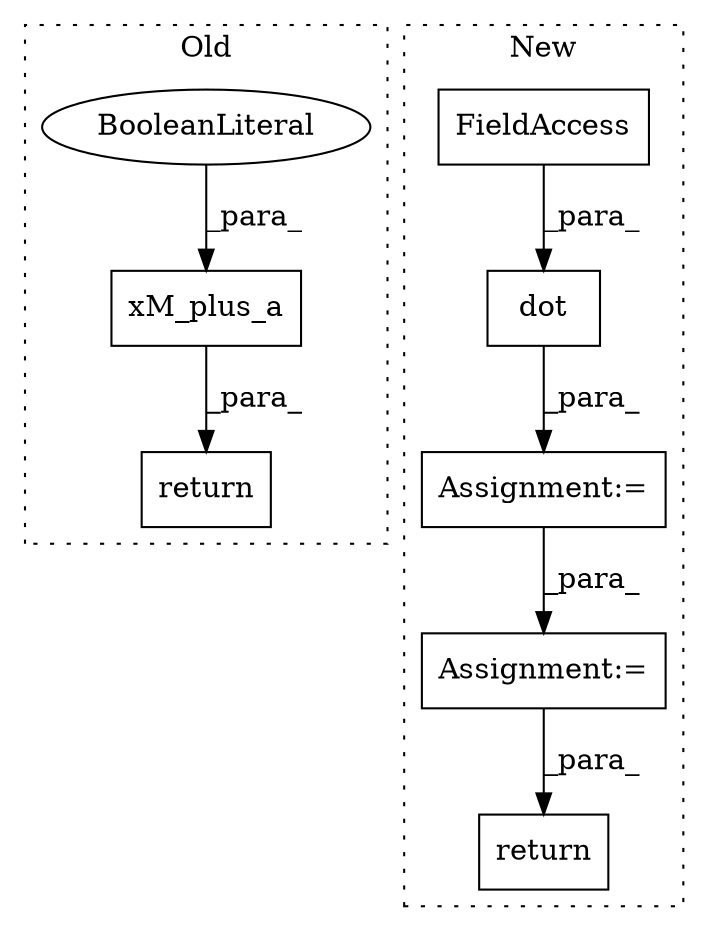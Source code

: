 digraph G {
subgraph cluster0 {
1 [label="xM_plus_a" a="32" s="7932,7983" l="10,1" shape="box"];
3 [label="BooleanLiteral" a="9" s="7979" l="4" shape="ellipse"];
6 [label="return" a="41" s="7916" l="7" shape="box"];
label = "Old";
style="dotted";
}
subgraph cluster1 {
2 [label="dot" a="32" s="7986,8021" l="4,1" shape="box"];
4 [label="Assignment:=" a="7" s="8052" l="2" shape="box"];
5 [label="Assignment:=" a="7" s="8034" l="2" shape="box"];
7 [label="return" a="41" s="8087" l="7" shape="box"];
8 [label="FieldAccess" a="22" s="7997" l="24" shape="box"];
label = "New";
style="dotted";
}
1 -> 6 [label="_para_"];
2 -> 5 [label="_para_"];
3 -> 1 [label="_para_"];
4 -> 7 [label="_para_"];
5 -> 4 [label="_para_"];
8 -> 2 [label="_para_"];
}
